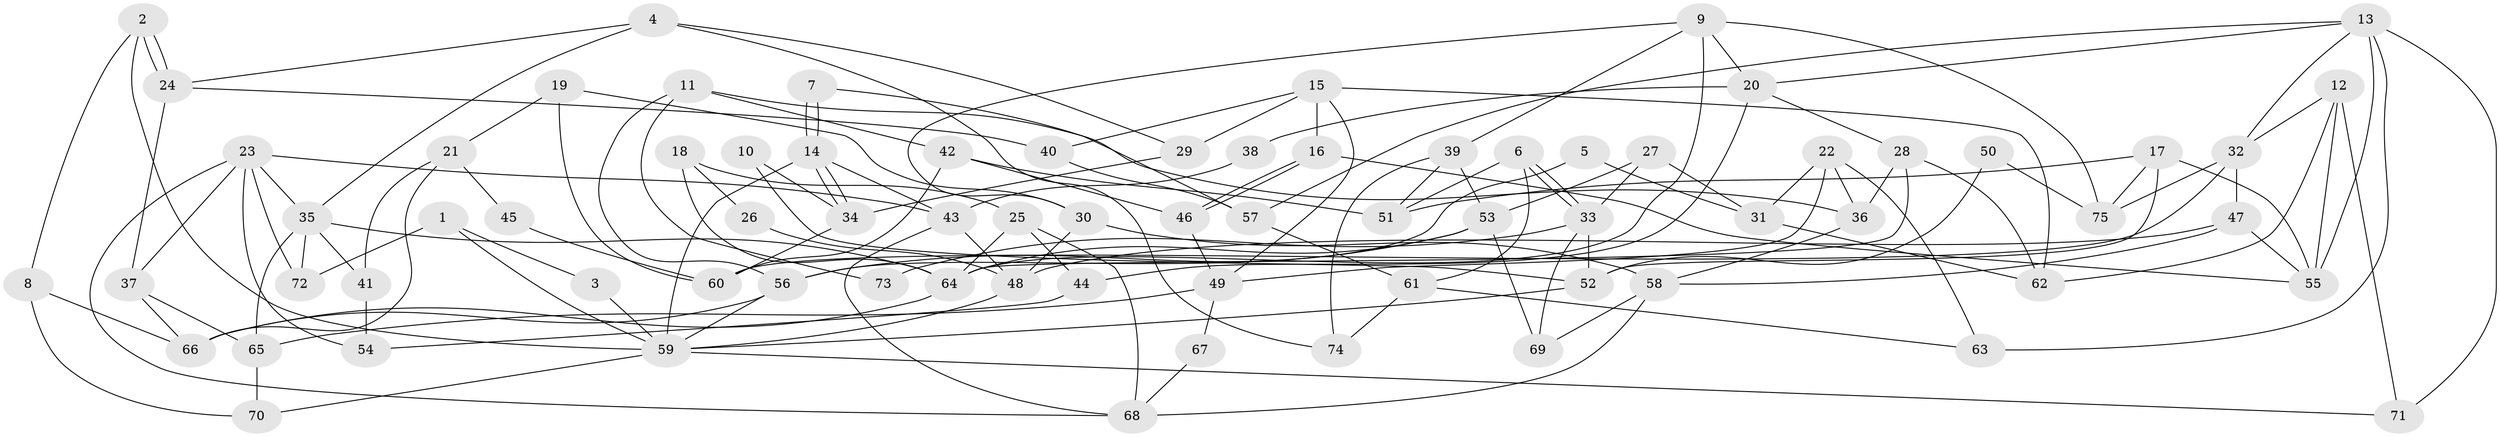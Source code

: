 // Generated by graph-tools (version 1.1) at 2025/26/03/09/25 03:26:18]
// undirected, 75 vertices, 150 edges
graph export_dot {
graph [start="1"]
  node [color=gray90,style=filled];
  1;
  2;
  3;
  4;
  5;
  6;
  7;
  8;
  9;
  10;
  11;
  12;
  13;
  14;
  15;
  16;
  17;
  18;
  19;
  20;
  21;
  22;
  23;
  24;
  25;
  26;
  27;
  28;
  29;
  30;
  31;
  32;
  33;
  34;
  35;
  36;
  37;
  38;
  39;
  40;
  41;
  42;
  43;
  44;
  45;
  46;
  47;
  48;
  49;
  50;
  51;
  52;
  53;
  54;
  55;
  56;
  57;
  58;
  59;
  60;
  61;
  62;
  63;
  64;
  65;
  66;
  67;
  68;
  69;
  70;
  71;
  72;
  73;
  74;
  75;
  1 -- 59;
  1 -- 72;
  1 -- 3;
  2 -- 59;
  2 -- 24;
  2 -- 24;
  2 -- 8;
  3 -- 59;
  4 -- 24;
  4 -- 35;
  4 -- 29;
  4 -- 74;
  5 -- 56;
  5 -- 31;
  6 -- 33;
  6 -- 33;
  6 -- 51;
  6 -- 61;
  7 -- 14;
  7 -- 14;
  7 -- 57;
  8 -- 66;
  8 -- 70;
  9 -- 20;
  9 -- 64;
  9 -- 30;
  9 -- 39;
  9 -- 75;
  10 -- 34;
  10 -- 52;
  11 -- 42;
  11 -- 36;
  11 -- 56;
  11 -- 73;
  12 -- 62;
  12 -- 55;
  12 -- 32;
  12 -- 71;
  13 -- 55;
  13 -- 71;
  13 -- 20;
  13 -- 32;
  13 -- 57;
  13 -- 63;
  14 -- 34;
  14 -- 34;
  14 -- 43;
  14 -- 59;
  15 -- 40;
  15 -- 29;
  15 -- 16;
  15 -- 49;
  15 -- 62;
  16 -- 46;
  16 -- 46;
  16 -- 55;
  17 -- 75;
  17 -- 55;
  17 -- 51;
  17 -- 52;
  18 -- 64;
  18 -- 25;
  18 -- 26;
  19 -- 21;
  19 -- 30;
  19 -- 60;
  20 -- 28;
  20 -- 38;
  20 -- 44;
  21 -- 41;
  21 -- 66;
  21 -- 45;
  22 -- 63;
  22 -- 49;
  22 -- 31;
  22 -- 36;
  23 -- 43;
  23 -- 37;
  23 -- 35;
  23 -- 54;
  23 -- 68;
  23 -- 72;
  24 -- 37;
  24 -- 40;
  25 -- 64;
  25 -- 68;
  25 -- 44;
  26 -- 48;
  27 -- 53;
  27 -- 33;
  27 -- 31;
  28 -- 62;
  28 -- 36;
  28 -- 64;
  29 -- 34;
  30 -- 48;
  30 -- 58;
  31 -- 62;
  32 -- 47;
  32 -- 60;
  32 -- 75;
  33 -- 69;
  33 -- 52;
  33 -- 73;
  34 -- 60;
  35 -- 64;
  35 -- 41;
  35 -- 65;
  35 -- 72;
  36 -- 58;
  37 -- 65;
  37 -- 66;
  38 -- 43;
  39 -- 51;
  39 -- 53;
  39 -- 74;
  40 -- 57;
  41 -- 54;
  42 -- 60;
  42 -- 46;
  42 -- 51;
  43 -- 48;
  43 -- 68;
  44 -- 54;
  45 -- 60;
  46 -- 49;
  47 -- 58;
  47 -- 48;
  47 -- 55;
  48 -- 59;
  49 -- 65;
  49 -- 67;
  50 -- 75;
  50 -- 52;
  52 -- 59;
  53 -- 56;
  53 -- 64;
  53 -- 69;
  56 -- 59;
  56 -- 66;
  57 -- 61;
  58 -- 68;
  58 -- 69;
  59 -- 70;
  59 -- 71;
  61 -- 74;
  61 -- 63;
  64 -- 66;
  65 -- 70;
  67 -- 68;
}
